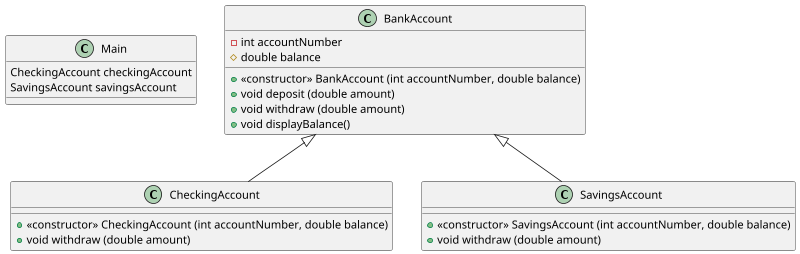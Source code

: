 @startuml task2
scale 800 width
class Main {
    CheckingAccount checkingAccount
    SavingsAccount savingsAccount
}

class BankAccount {
    -int accountNumber
    #double balance
    +<<constructor>> BankAccount (int accountNumber, double balance)
    +void deposit (double amount)
    +void withdraw (double amount)
    +void displayBalance()
}

class CheckingAccount {
    +<<constructor>> CheckingAccount (int accountNumber, double balance)
    +void withdraw (double amount)
}

class SavingsAccount {
    +<<constructor>> SavingsAccount (int accountNumber, double balance)
    +void withdraw (double amount)
}

BankAccount <|-- CheckingAccount
BankAccount <|-- SavingsAccount

@enduml